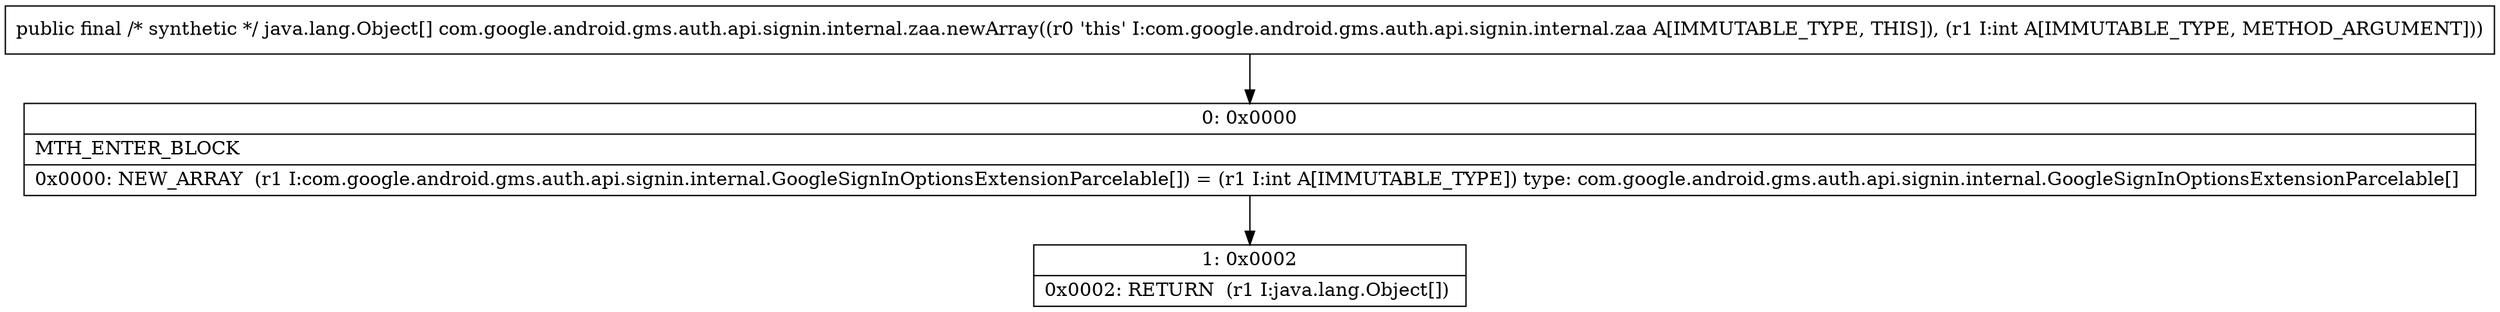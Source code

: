 digraph "CFG forcom.google.android.gms.auth.api.signin.internal.zaa.newArray(I)[Ljava\/lang\/Object;" {
Node_0 [shape=record,label="{0\:\ 0x0000|MTH_ENTER_BLOCK\l|0x0000: NEW_ARRAY  (r1 I:com.google.android.gms.auth.api.signin.internal.GoogleSignInOptionsExtensionParcelable[]) = (r1 I:int A[IMMUTABLE_TYPE]) type: com.google.android.gms.auth.api.signin.internal.GoogleSignInOptionsExtensionParcelable[] \l}"];
Node_1 [shape=record,label="{1\:\ 0x0002|0x0002: RETURN  (r1 I:java.lang.Object[]) \l}"];
MethodNode[shape=record,label="{public final \/* synthetic *\/ java.lang.Object[] com.google.android.gms.auth.api.signin.internal.zaa.newArray((r0 'this' I:com.google.android.gms.auth.api.signin.internal.zaa A[IMMUTABLE_TYPE, THIS]), (r1 I:int A[IMMUTABLE_TYPE, METHOD_ARGUMENT])) }"];
MethodNode -> Node_0;
Node_0 -> Node_1;
}

